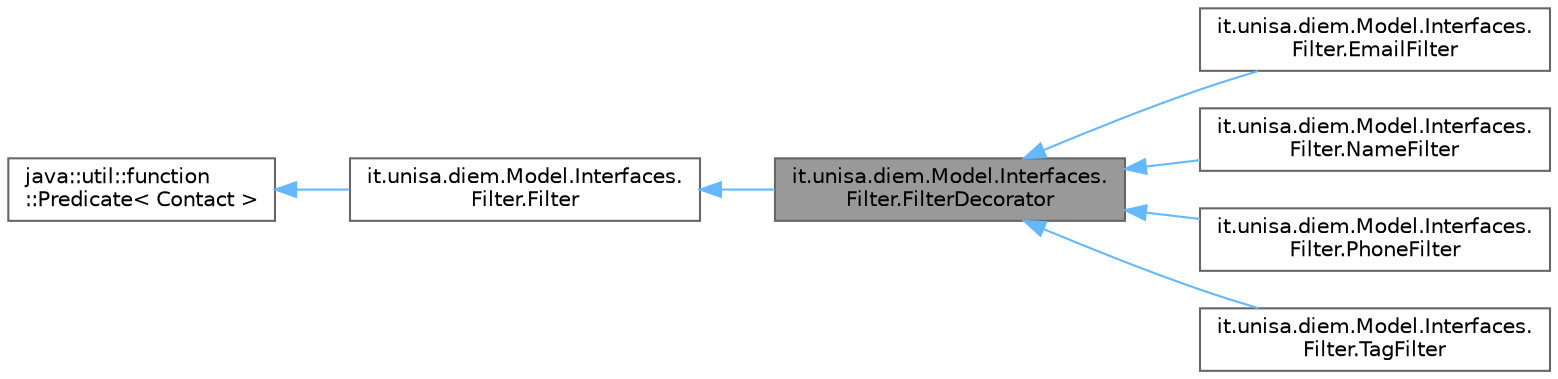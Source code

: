 digraph "it.unisa.diem.Model.Interfaces.Filter.FilterDecorator"
{
 // LATEX_PDF_SIZE
  bgcolor="transparent";
  edge [fontname=Helvetica,fontsize=10,labelfontname=Helvetica,labelfontsize=10];
  node [fontname=Helvetica,fontsize=10,shape=box,height=0.2,width=0.4];
  rankdir="LR";
  Node1 [id="Node000001",label="it.unisa.diem.Model.Interfaces.\lFilter.FilterDecorator",height=0.2,width=0.4,color="gray40", fillcolor="grey60", style="filled", fontcolor="black",tooltip="Abstract decorator of the Filter pattern."];
  Node2 -> Node1 [id="edge1_Node000001_Node000002",dir="back",color="steelblue1",style="solid",tooltip=" "];
  Node2 [id="Node000002",label="it.unisa.diem.Model.Interfaces.\lFilter.Filter",height=0.2,width=0.4,color="gray40", fillcolor="white", style="filled",URL="$interfaceit_1_1unisa_1_1diem_1_1Model_1_1Interfaces_1_1Filter_1_1Filter.html",tooltip="Passed as a Predicate<Contact> that verifies a condition based on the fact that a Contact contains a ..."];
  Node3 -> Node2 [id="edge2_Node000002_Node000003",dir="back",color="steelblue1",style="solid",tooltip=" "];
  Node3 [id="Node000003",label="java::util::function\l::Predicate\< Contact \>",height=0.2,width=0.4,color="gray40", fillcolor="white", style="filled",tooltip=" "];
  Node1 -> Node4 [id="edge3_Node000001_Node000004",dir="back",color="steelblue1",style="solid",tooltip=" "];
  Node4 [id="Node000004",label="it.unisa.diem.Model.Interfaces.\lFilter.EmailFilter",height=0.2,width=0.4,color="gray40", fillcolor="white", style="filled",URL="$classit_1_1unisa_1_1diem_1_1Model_1_1Interfaces_1_1Filter_1_1EmailFilter.html",tooltip="Concrete decorator of the Filter pattern that verifies if a Contact contains the substring passed to ..."];
  Node1 -> Node5 [id="edge4_Node000001_Node000005",dir="back",color="steelblue1",style="solid",tooltip=" "];
  Node5 [id="Node000005",label="it.unisa.diem.Model.Interfaces.\lFilter.NameFilter",height=0.2,width=0.4,color="gray40", fillcolor="white", style="filled",URL="$classit_1_1unisa_1_1diem_1_1Model_1_1Interfaces_1_1Filter_1_1NameFilter.html",tooltip="Concrete decorator of the Filter pattern that verifies if a Contact contains the substring passed to ..."];
  Node1 -> Node6 [id="edge5_Node000001_Node000006",dir="back",color="steelblue1",style="solid",tooltip=" "];
  Node6 [id="Node000006",label="it.unisa.diem.Model.Interfaces.\lFilter.PhoneFilter",height=0.2,width=0.4,color="gray40", fillcolor="white", style="filled",URL="$classit_1_1unisa_1_1diem_1_1Model_1_1Interfaces_1_1Filter_1_1PhoneFilter.html",tooltip="Concrete decorator of the Filter pattern that verifies if a Contact contains the substring passed to ..."];
  Node1 -> Node7 [id="edge6_Node000001_Node000007",dir="back",color="steelblue1",style="solid",tooltip=" "];
  Node7 [id="Node000007",label="it.unisa.diem.Model.Interfaces.\lFilter.TagFilter",height=0.2,width=0.4,color="gray40", fillcolor="white", style="filled",URL="$classit_1_1unisa_1_1diem_1_1Model_1_1Interfaces_1_1Filter_1_1TagFilter.html",tooltip="Concrete decorator of the Filter pattern that verifies if a Contact contains the substring passed to ..."];
}
